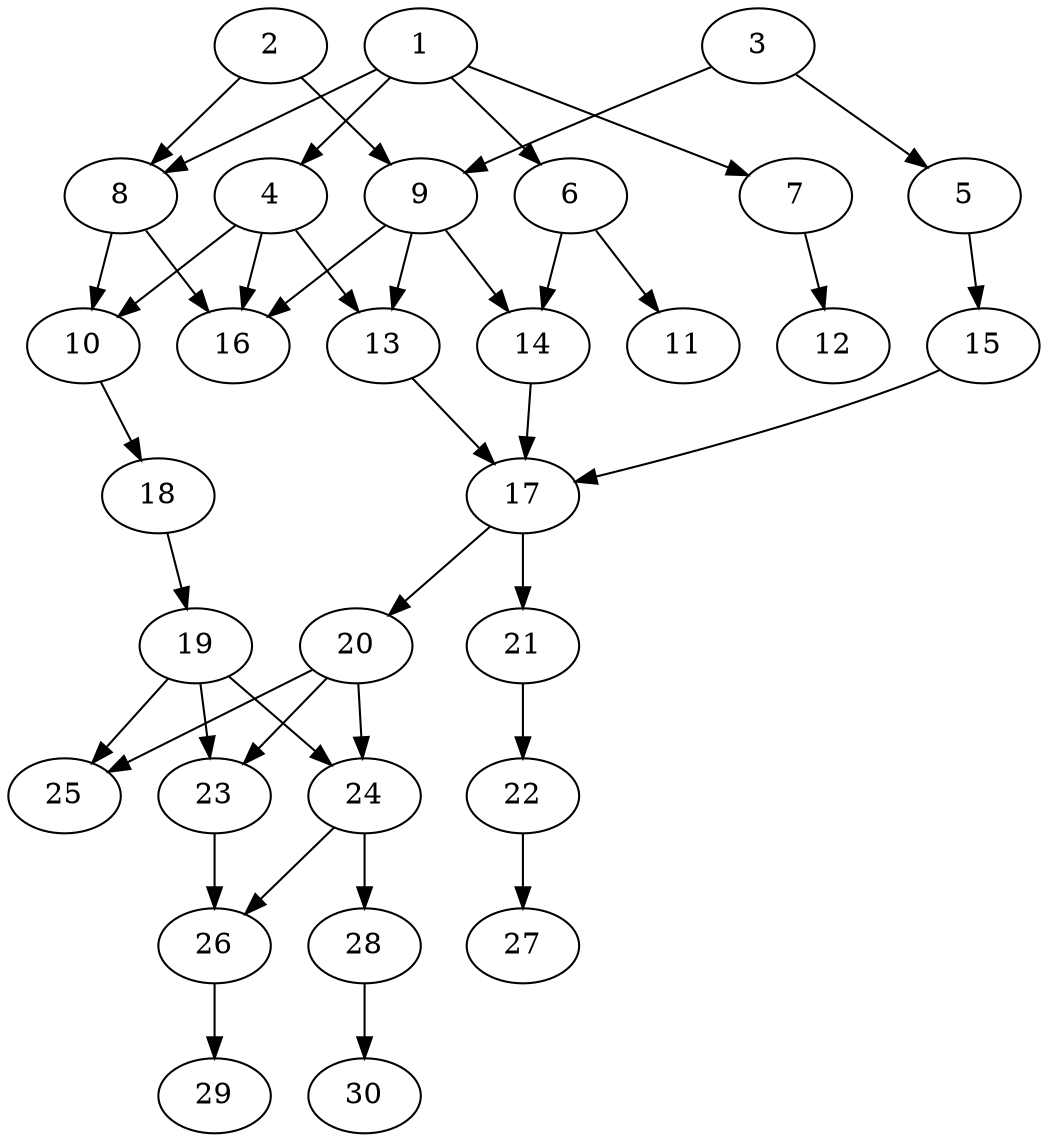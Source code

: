 // DAG automatically generated by daggen at Fri Jul 29 10:40:32 2022
// daggen.exe --dot -n 30 --ccr 0.5 --fat 0.5 --regular 0.5 --density 0.5 -o data\30/random_30_80.gv 
digraph G {
  1 [compute_size="134217728000", trans_size="585029", result_size="1024", ram="32852144",alpha="0.07"]
  1 -> 4 [size ="1024"]
  1 -> 6 [size ="1024"]
  1 -> 7 [size ="1024"]
  1 -> 8 [size ="1024"]
  2 [compute_size="18366054400", trans_size="923962", result_size="1024", ram="26535152",alpha="0.01"]
  2 -> 8 [size ="1024"]
  2 -> 9 [size ="1024"]
  3 [compute_size="4461410304", trans_size="718403", result_size="29696", ram="42975488",alpha="0.12"]
  3 -> 5 [size ="29696"]
  3 -> 9 [size ="29696"]
  4 [compute_size="375615036300", trans_size="439380", result_size="9216", ram="50380688",alpha="0.19"]
  4 -> 10 [size ="9216"]
  4 -> 13 [size ="9216"]
  4 -> 16 [size ="9216"]
  5 [compute_size="68719476736", trans_size="810952", result_size="74752", ram="6133232",alpha="0.03"]
  5 -> 15 [size ="74752"]
  6 [compute_size="13336832000", trans_size="18671", result_size="1024", ram="18911360",alpha="0.06"]
  6 -> 11 [size ="1024"]
  6 -> 14 [size ="1024"]
  7 [compute_size="368293445632", trans_size="250540", result_size="9216", ram="7569920",alpha="0.14"]
  7 -> 12 [size ="9216"]
  8 [compute_size="199276924279", trans_size="610284", result_size="1024", ram="50797280",alpha="0.12"]
  8 -> 10 [size ="1024"]
  8 -> 16 [size ="1024"]
  9 [compute_size="171552152334", trans_size="748677", result_size="1024", ram="1629920",alpha="0.12"]
  9 -> 13 [size ="1024"]
  9 -> 14 [size ="1024"]
  9 -> 16 [size ="1024"]
  10 [compute_size="782757789696", trans_size="195490", result_size="54272", ram="41134880",alpha="0.01"]
  10 -> 18 [size ="54272"]
  11 [compute_size="231928233984", trans_size="178802", result_size="0", ram="33471488",alpha="0.10"]
  12 [compute_size="687277460442", trans_size="398747", result_size="0", ram="8922656",alpha="0.01"]
  13 [compute_size="231928233984", trans_size="1000143", result_size="13312", ram="5496464",alpha="0.01"]
  13 -> 17 [size ="13312"]
  14 [compute_size="3883321344", trans_size="856540", result_size="9216", ram="32242304",alpha="0.13"]
  14 -> 17 [size ="9216"]
  15 [compute_size="193182597219", trans_size="695449", result_size="1024", ram="41206160",alpha="0.10"]
  15 -> 17 [size ="1024"]
  16 [compute_size="279728146225", trans_size="364956", result_size="0", ram="6321728",alpha="0.19"]
  17 [compute_size="134217728000", trans_size="264606", result_size="1024", ram="33669488",alpha="0.17"]
  17 -> 20 [size ="1024"]
  17 -> 21 [size ="1024"]
  18 [compute_size="8589934592", trans_size="255176", result_size="70656", ram="4702880",alpha="0.05"]
  18 -> 19 [size ="70656"]
  19 [compute_size="28991029248", trans_size="296799", result_size="29696", ram="2276192",alpha="0.13"]
  19 -> 23 [size ="29696"]
  19 -> 24 [size ="29696"]
  19 -> 25 [size ="29696"]
  20 [compute_size="15202099200", trans_size="732725", result_size="1024", ram="25343984",alpha="0.07"]
  20 -> 23 [size ="1024"]
  20 -> 24 [size ="1024"]
  20 -> 25 [size ="1024"]
  21 [compute_size="1593851904", trans_size="760602", result_size="29696", ram="692192",alpha="0.06"]
  21 -> 22 [size ="29696"]
  22 [compute_size="68719476736", trans_size="296064", result_size="74752", ram="5686544",alpha="0.01"]
  22 -> 27 [size ="74752"]
  23 [compute_size="557805906659", trans_size="222887", result_size="54272", ram="5860784",alpha="0.07"]
  23 -> 26 [size ="54272"]
  24 [compute_size="368293445632", trans_size="493215", result_size="9216", ram="30428624",alpha="0.17"]
  24 -> 26 [size ="9216"]
  24 -> 28 [size ="9216"]
  25 [compute_size="15423436800", trans_size="160548", result_size="0", ram="36210224",alpha="0.15"]
  26 [compute_size="134217728000", trans_size="990393", result_size="1024", ram="6972752",alpha="0.07"]
  26 -> 29 [size ="1024"]
  27 [compute_size="8589934592", trans_size="648008", result_size="0", ram="46536320",alpha="0.12"]
  28 [compute_size="424778047691", trans_size="830006", result_size="13312", ram="29937584",alpha="0.13"]
  28 -> 30 [size ="13312"]
  29 [compute_size="1036776645380", trans_size="417257", result_size="0", ram="3432512",alpha="0.15"]
  30 [compute_size="231928233984", trans_size="279887", result_size="0", ram="34909760",alpha="0.15"]
}
